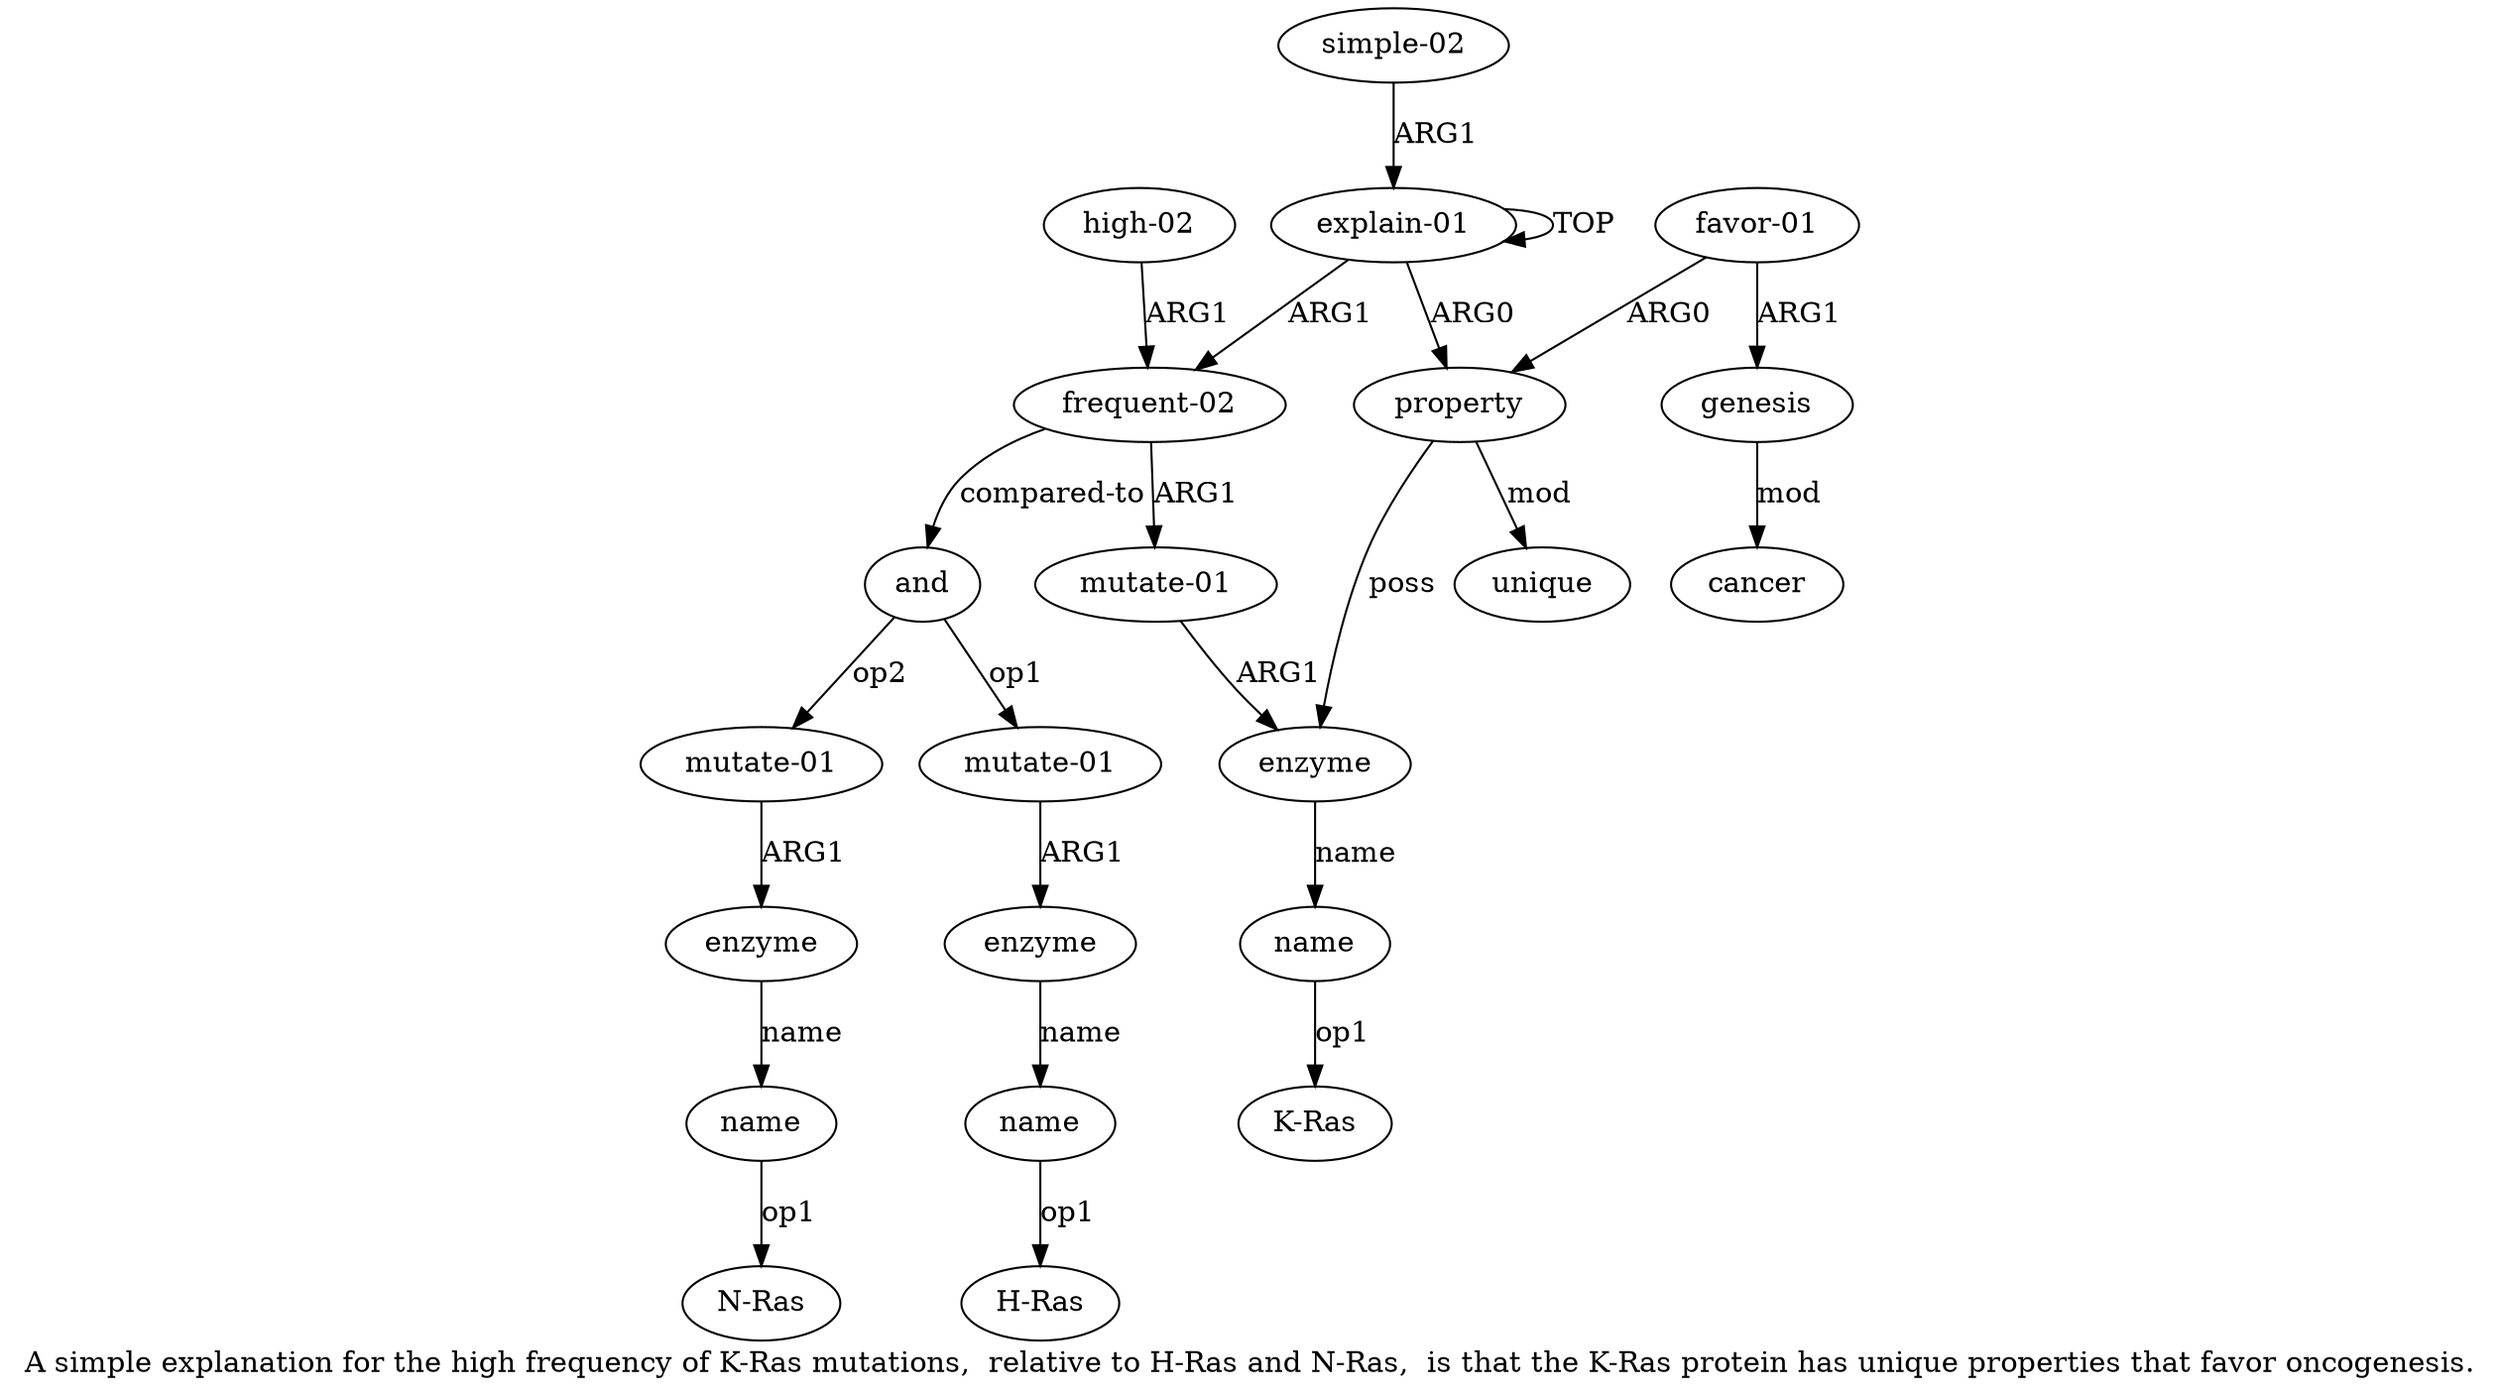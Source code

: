 digraph  {
	graph [label="A simple explanation for the high frequency of K-Ras mutations,  relative to H-Ras and N-Ras,  is that the K-Ras protein has unique \
properties that favor oncogenesis."];
	node [label="\N"];
	"a4 K-Ras"	 [color=black,
		gold_ind=-1,
		gold_label="K-Ras",
		label="K-Ras",
		test_ind=-1,
		test_label="K-Ras"];
	a15	 [color=black,
		gold_ind=15,
		gold_label="mutate-01",
		label="mutate-01",
		test_ind=15,
		test_label="mutate-01"];
	a16	 [color=black,
		gold_ind=16,
		gold_label=enzyme,
		label=enzyme,
		test_ind=16,
		test_label=enzyme];
	a15 -> a16 [key=0,
	color=black,
	gold_label=ARG1,
	label=ARG1,
	test_label=ARG1];
a14 [color=black,
	gold_ind=14,
	gold_label=name,
	label=name,
	test_ind=14,
	test_label=name];
"a14 H-Ras" [color=black,
	gold_ind=-1,
	gold_label="H-Ras",
	label="H-Ras",
	test_ind=-1,
	test_label="H-Ras"];
a14 -> "a14 H-Ras" [key=0,
color=black,
gold_label=op1,
label=op1,
test_label=op1];
a17 [color=black,
gold_ind=17,
gold_label=name,
label=name,
test_ind=17,
test_label=name];
"a17 N-Ras" [color=black,
gold_ind=-1,
gold_label="N-Ras",
label="N-Ras",
test_ind=-1,
test_label="N-Ras"];
a17 -> "a17 N-Ras" [key=0,
color=black,
gold_label=op1,
label=op1,
test_label=op1];
a16 -> a17 [key=0,
color=black,
gold_label=name,
label=name,
test_label=name];
a11 [color=black,
gold_ind=11,
gold_label=and,
label=and,
test_ind=11,
test_label=and];
a11 -> a15 [key=0,
color=black,
gold_label=op2,
label=op2,
test_label=op2];
a12 [color=black,
gold_ind=12,
gold_label="mutate-01",
label="mutate-01",
test_ind=12,
test_label="mutate-01"];
a11 -> a12 [key=0,
color=black,
gold_label=op1,
label=op1,
test_label=op1];
a10 [color=black,
gold_ind=10,
gold_label="high-02",
label="high-02",
test_ind=10,
test_label="high-02"];
a8 [color=black,
gold_ind=8,
gold_label="frequent-02",
label="frequent-02",
test_ind=8,
test_label="frequent-02"];
a10 -> a8 [key=0,
color=black,
gold_label=ARG1,
label=ARG1,
test_label=ARG1];
a13 [color=black,
gold_ind=13,
gold_label=enzyme,
label=enzyme,
test_ind=13,
test_label=enzyme];
a13 -> a14 [key=0,
color=black,
gold_label=name,
label=name,
test_label=name];
a12 -> a13 [key=0,
color=black,
gold_label=ARG1,
label=ARG1,
test_label=ARG1];
a18 [color=black,
gold_ind=18,
gold_label="simple-02",
label="simple-02",
test_ind=18,
test_label="simple-02"];
a0 [color=black,
gold_ind=0,
gold_label="explain-01",
label="explain-01",
test_ind=0,
test_label="explain-01"];
a18 -> a0 [key=0,
color=black,
gold_label=ARG1,
label=ARG1,
test_label=ARG1];
a1 [color=black,
gold_ind=1,
gold_label=property,
label=property,
test_ind=1,
test_label=property];
a3 [color=black,
gold_ind=3,
gold_label=enzyme,
label=enzyme,
test_ind=3,
test_label=enzyme];
a1 -> a3 [key=0,
color=black,
gold_label=poss,
label=poss,
test_label=poss];
a2 [color=black,
gold_ind=2,
gold_label=unique,
label=unique,
test_ind=2,
test_label=unique];
a1 -> a2 [key=0,
color=black,
gold_label=mod,
label=mod,
test_label=mod];
a0 -> a1 [key=0,
color=black,
gold_label=ARG0,
label=ARG0,
test_label=ARG0];
a0 -> a0 [key=0,
color=black,
gold_label=TOP,
label=TOP,
test_label=TOP];
a0 -> a8 [key=0,
color=black,
gold_label=ARG1,
label=ARG1,
test_label=ARG1];
a4 [color=black,
gold_ind=4,
gold_label=name,
label=name,
test_ind=4,
test_label=name];
a3 -> a4 [key=0,
color=black,
gold_label=name,
label=name,
test_label=name];
a5 [color=black,
gold_ind=5,
gold_label="favor-01",
label="favor-01",
test_ind=5,
test_label="favor-01"];
a5 -> a1 [key=0,
color=black,
gold_label=ARG0,
label=ARG0,
test_label=ARG0];
a6 [color=black,
gold_ind=6,
gold_label=genesis,
label=genesis,
test_ind=6,
test_label=genesis];
a5 -> a6 [key=0,
color=black,
gold_label=ARG1,
label=ARG1,
test_label=ARG1];
a4 -> "a4 K-Ras" [key=0,
color=black,
gold_label=op1,
label=op1,
test_label=op1];
a7 [color=black,
gold_ind=7,
gold_label=cancer,
label=cancer,
test_ind=7,
test_label=cancer];
a6 -> a7 [key=0,
color=black,
gold_label=mod,
label=mod,
test_label=mod];
a9 [color=black,
gold_ind=9,
gold_label="mutate-01",
label="mutate-01",
test_ind=9,
test_label="mutate-01"];
a9 -> a3 [key=0,
color=black,
gold_label=ARG1,
label=ARG1,
test_label=ARG1];
a8 -> a11 [key=0,
color=black,
gold_label="compared-to",
label="compared-to",
test_label="compared-to"];
a8 -> a9 [key=0,
color=black,
gold_label=ARG1,
label=ARG1,
test_label=ARG1];
}

